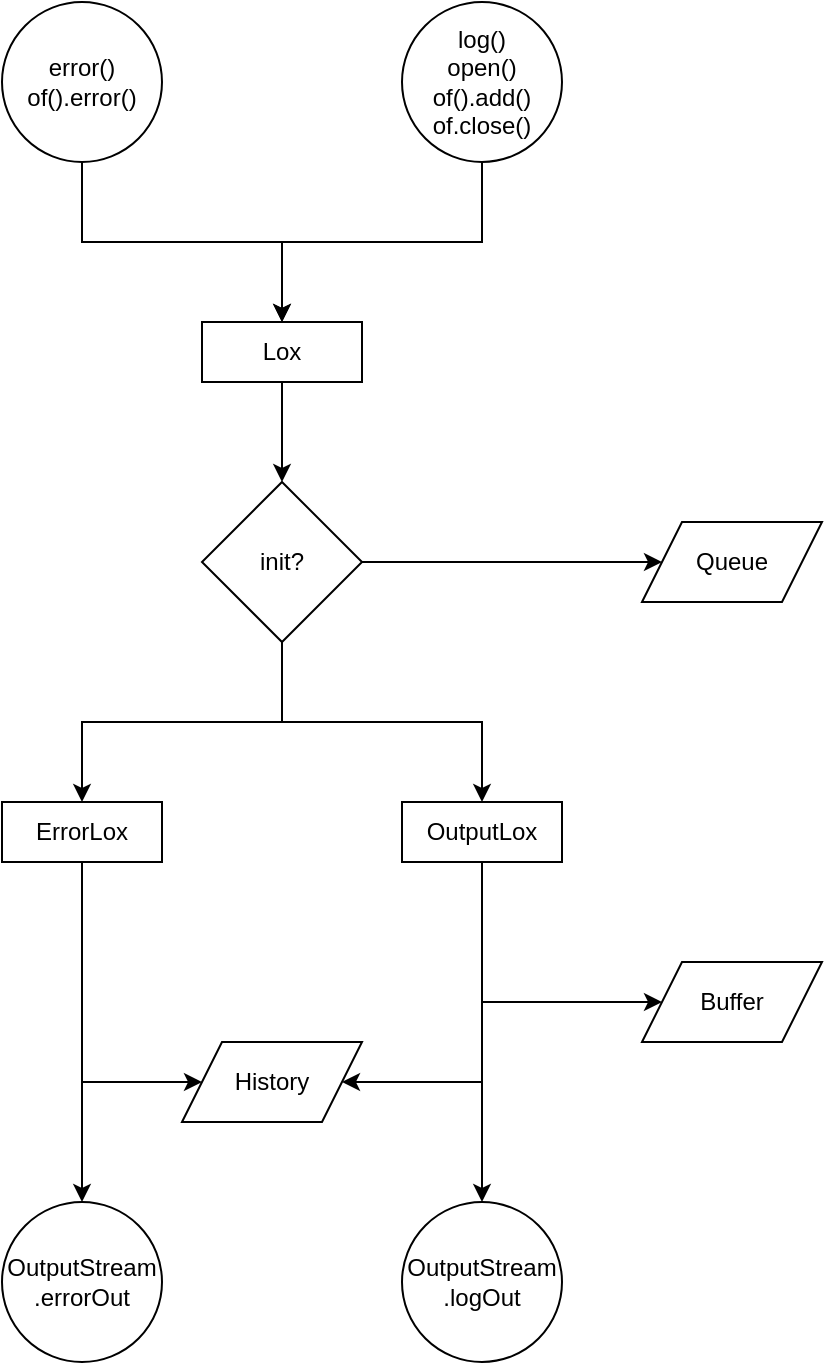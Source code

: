 <mxfile version="14.9.6" type="device"><diagram id="nT8e7oYgxCLFstd2jOFI" name="Seite-1"><mxGraphModel dx="1086" dy="966" grid="1" gridSize="10" guides="1" tooltips="1" connect="1" arrows="1" fold="1" page="1" pageScale="1" pageWidth="827" pageHeight="1169" math="0" shadow="0"><root><mxCell id="0"/><mxCell id="1" parent="0"/><mxCell id="nu92bGY3BqUJNgZu-Lka-5" style="edgeStyle=orthogonalEdgeStyle;rounded=0;orthogonalLoop=1;jettySize=auto;html=1;" edge="1" parent="1" source="nu92bGY3BqUJNgZu-Lka-1" target="nu92bGY3BqUJNgZu-Lka-4"><mxGeometry relative="1" as="geometry"><Array as="points"><mxPoint x="320" y="200"/><mxPoint x="220" y="200"/></Array></mxGeometry></mxCell><mxCell id="nu92bGY3BqUJNgZu-Lka-1" value="log()&lt;br&gt;open()&lt;br&gt;of().add()&lt;br&gt;of.close()" style="ellipse;whiteSpace=wrap;html=1;aspect=fixed;" vertex="1" parent="1"><mxGeometry x="280" y="80" width="80" height="80" as="geometry"/></mxCell><mxCell id="nu92bGY3BqUJNgZu-Lka-6" style="edgeStyle=orthogonalEdgeStyle;rounded=0;orthogonalLoop=1;jettySize=auto;html=1;" edge="1" parent="1" source="nu92bGY3BqUJNgZu-Lka-2" target="nu92bGY3BqUJNgZu-Lka-4"><mxGeometry relative="1" as="geometry"><Array as="points"><mxPoint x="120" y="200"/><mxPoint x="220" y="200"/></Array></mxGeometry></mxCell><mxCell id="nu92bGY3BqUJNgZu-Lka-2" value="error()&lt;br&gt;of().error()" style="ellipse;whiteSpace=wrap;html=1;aspect=fixed;" vertex="1" parent="1"><mxGeometry x="80" y="80" width="80" height="80" as="geometry"/></mxCell><mxCell id="nu92bGY3BqUJNgZu-Lka-8" style="edgeStyle=orthogonalEdgeStyle;rounded=0;orthogonalLoop=1;jettySize=auto;html=1;" edge="1" parent="1" source="nu92bGY3BqUJNgZu-Lka-4" target="nu92bGY3BqUJNgZu-Lka-7"><mxGeometry relative="1" as="geometry"/></mxCell><mxCell id="nu92bGY3BqUJNgZu-Lka-4" value="Lox" style="rounded=0;whiteSpace=wrap;html=1;" vertex="1" parent="1"><mxGeometry x="180" y="240" width="80" height="30" as="geometry"/></mxCell><mxCell id="nu92bGY3BqUJNgZu-Lka-11" style="edgeStyle=orthogonalEdgeStyle;rounded=0;orthogonalLoop=1;jettySize=auto;html=1;" edge="1" parent="1" source="nu92bGY3BqUJNgZu-Lka-7" target="nu92bGY3BqUJNgZu-Lka-9"><mxGeometry relative="1" as="geometry"><Array as="points"><mxPoint x="220" y="440"/><mxPoint x="120" y="440"/></Array></mxGeometry></mxCell><mxCell id="nu92bGY3BqUJNgZu-Lka-12" style="edgeStyle=orthogonalEdgeStyle;rounded=0;orthogonalLoop=1;jettySize=auto;html=1;" edge="1" parent="1" source="nu92bGY3BqUJNgZu-Lka-7" target="nu92bGY3BqUJNgZu-Lka-10"><mxGeometry relative="1" as="geometry"><Array as="points"><mxPoint x="220" y="440"/><mxPoint x="320" y="440"/></Array></mxGeometry></mxCell><mxCell id="nu92bGY3BqUJNgZu-Lka-24" style="edgeStyle=orthogonalEdgeStyle;rounded=0;orthogonalLoop=1;jettySize=auto;html=1;" edge="1" parent="1" source="nu92bGY3BqUJNgZu-Lka-7" target="nu92bGY3BqUJNgZu-Lka-23"><mxGeometry relative="1" as="geometry"/></mxCell><mxCell id="nu92bGY3BqUJNgZu-Lka-7" value="init?" style="rhombus;whiteSpace=wrap;html=1;" vertex="1" parent="1"><mxGeometry x="180" y="320" width="80" height="80" as="geometry"/></mxCell><mxCell id="nu92bGY3BqUJNgZu-Lka-14" style="edgeStyle=orthogonalEdgeStyle;rounded=0;orthogonalLoop=1;jettySize=auto;html=1;" edge="1" parent="1" source="nu92bGY3BqUJNgZu-Lka-9" target="nu92bGY3BqUJNgZu-Lka-13"><mxGeometry relative="1" as="geometry"><Array as="points"><mxPoint x="120" y="620"/></Array></mxGeometry></mxCell><mxCell id="nu92bGY3BqUJNgZu-Lka-22" style="edgeStyle=orthogonalEdgeStyle;rounded=0;orthogonalLoop=1;jettySize=auto;html=1;" edge="1" parent="1" source="nu92bGY3BqUJNgZu-Lka-9" target="nu92bGY3BqUJNgZu-Lka-16"><mxGeometry relative="1" as="geometry"/></mxCell><mxCell id="nu92bGY3BqUJNgZu-Lka-9" value="ErrorLox" style="rounded=0;whiteSpace=wrap;html=1;" vertex="1" parent="1"><mxGeometry x="80" y="480" width="80" height="30" as="geometry"/></mxCell><mxCell id="nu92bGY3BqUJNgZu-Lka-15" style="edgeStyle=orthogonalEdgeStyle;rounded=0;orthogonalLoop=1;jettySize=auto;html=1;" edge="1" parent="1" source="nu92bGY3BqUJNgZu-Lka-10" target="nu92bGY3BqUJNgZu-Lka-13"><mxGeometry relative="1" as="geometry"><Array as="points"><mxPoint x="320" y="620"/></Array></mxGeometry></mxCell><mxCell id="nu92bGY3BqUJNgZu-Lka-20" style="edgeStyle=orthogonalEdgeStyle;rounded=0;orthogonalLoop=1;jettySize=auto;html=1;" edge="1" parent="1" source="nu92bGY3BqUJNgZu-Lka-10" target="nu92bGY3BqUJNgZu-Lka-19"><mxGeometry relative="1" as="geometry"><Array as="points"><mxPoint x="320" y="580"/></Array></mxGeometry></mxCell><mxCell id="nu92bGY3BqUJNgZu-Lka-21" style="edgeStyle=orthogonalEdgeStyle;rounded=0;orthogonalLoop=1;jettySize=auto;html=1;" edge="1" parent="1" source="nu92bGY3BqUJNgZu-Lka-10" target="nu92bGY3BqUJNgZu-Lka-17"><mxGeometry relative="1" as="geometry"/></mxCell><mxCell id="nu92bGY3BqUJNgZu-Lka-10" value="OutputLox" style="rounded=0;whiteSpace=wrap;html=1;" vertex="1" parent="1"><mxGeometry x="280" y="480" width="80" height="30" as="geometry"/></mxCell><mxCell id="nu92bGY3BqUJNgZu-Lka-13" value="History" style="shape=parallelogram;perimeter=parallelogramPerimeter;whiteSpace=wrap;html=1;fixedSize=1;" vertex="1" parent="1"><mxGeometry x="170" y="600" width="90" height="40" as="geometry"/></mxCell><mxCell id="nu92bGY3BqUJNgZu-Lka-16" value="OutputStream&lt;br&gt;.errorOut" style="ellipse;whiteSpace=wrap;html=1;aspect=fixed;" vertex="1" parent="1"><mxGeometry x="80" y="680" width="80" height="80" as="geometry"/></mxCell><mxCell id="nu92bGY3BqUJNgZu-Lka-17" value="OutputStream&lt;br&gt;.logOut" style="ellipse;whiteSpace=wrap;html=1;aspect=fixed;" vertex="1" parent="1"><mxGeometry x="280" y="680" width="80" height="80" as="geometry"/></mxCell><mxCell id="nu92bGY3BqUJNgZu-Lka-19" value="Buffer" style="shape=parallelogram;perimeter=parallelogramPerimeter;whiteSpace=wrap;html=1;fixedSize=1;" vertex="1" parent="1"><mxGeometry x="400" y="560" width="90" height="40" as="geometry"/></mxCell><mxCell id="nu92bGY3BqUJNgZu-Lka-23" value="Queue" style="shape=parallelogram;perimeter=parallelogramPerimeter;whiteSpace=wrap;html=1;fixedSize=1;" vertex="1" parent="1"><mxGeometry x="400" y="340" width="90" height="40" as="geometry"/></mxCell></root></mxGraphModel></diagram></mxfile>